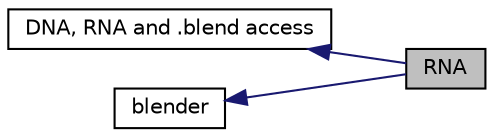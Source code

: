 digraph structs
{
  edge [fontname="Helvetica",fontsize="10",labelfontname="Helvetica",labelfontsize="10"];
  node [fontname="Helvetica",fontsize="10",shape=record];
  rankdir=LR;
  Node0 [label="RNA",height=0.2,width=0.4,color="black", fillcolor="grey75", style="filled" fontcolor="black"];
  Node2 [label="DNA, RNA and .blend access",height=0.2,width=0.4,color="black", fillcolor="white", style="filled",URL="$d1/d69/group__data.html"];
  Node1 [label="blender",height=0.2,width=0.4,color="black", fillcolor="white", style="filled",URL="$db/db2/group__blender.html"];
  Node1->Node0 [shape=plaintext, color="midnightblue", dir="back", style="solid"];
  Node2->Node0 [shape=plaintext, color="midnightblue", dir="back", style="solid"];
}
